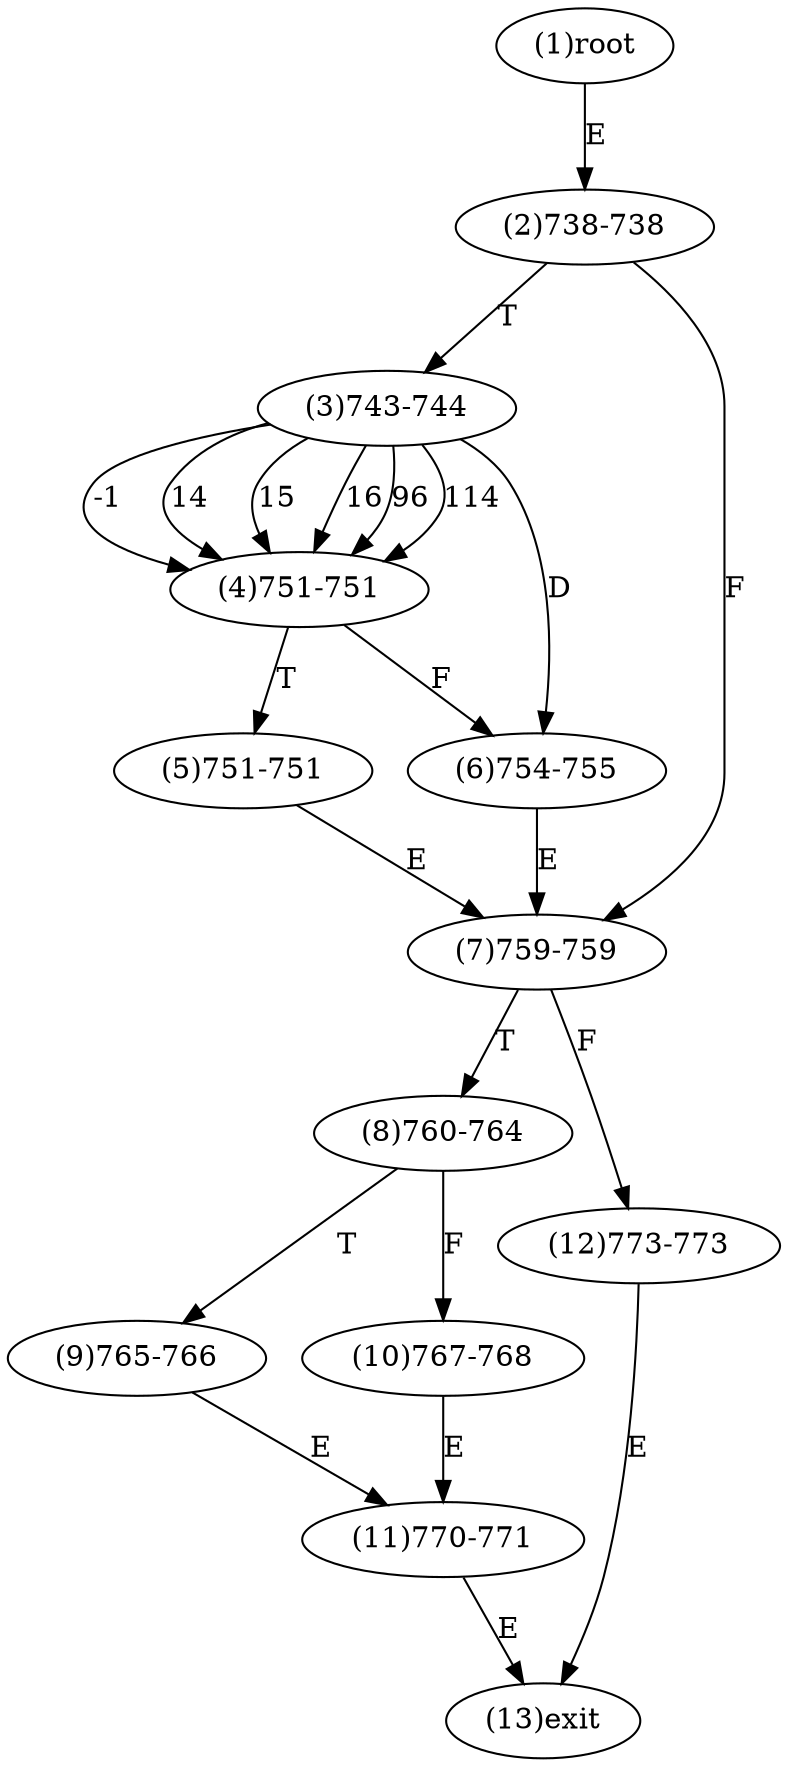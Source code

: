 digraph "" { 
1[ label="(1)root"];
2[ label="(2)738-738"];
3[ label="(3)743-744"];
4[ label="(4)751-751"];
5[ label="(5)751-751"];
6[ label="(6)754-755"];
7[ label="(7)759-759"];
8[ label="(8)760-764"];
9[ label="(9)765-766"];
10[ label="(10)767-768"];
11[ label="(11)770-771"];
12[ label="(12)773-773"];
13[ label="(13)exit"];
1->2[ label="E"];
2->7[ label="F"];
2->3[ label="T"];
3->4[ label="-1"];
3->4[ label="14"];
3->4[ label="15"];
3->4[ label="16"];
3->4[ label="96"];
3->4[ label="114"];
3->6[ label="D"];
4->6[ label="F"];
4->5[ label="T"];
5->7[ label="E"];
6->7[ label="E"];
7->12[ label="F"];
7->8[ label="T"];
8->10[ label="F"];
8->9[ label="T"];
9->11[ label="E"];
10->11[ label="E"];
11->13[ label="E"];
12->13[ label="E"];
}